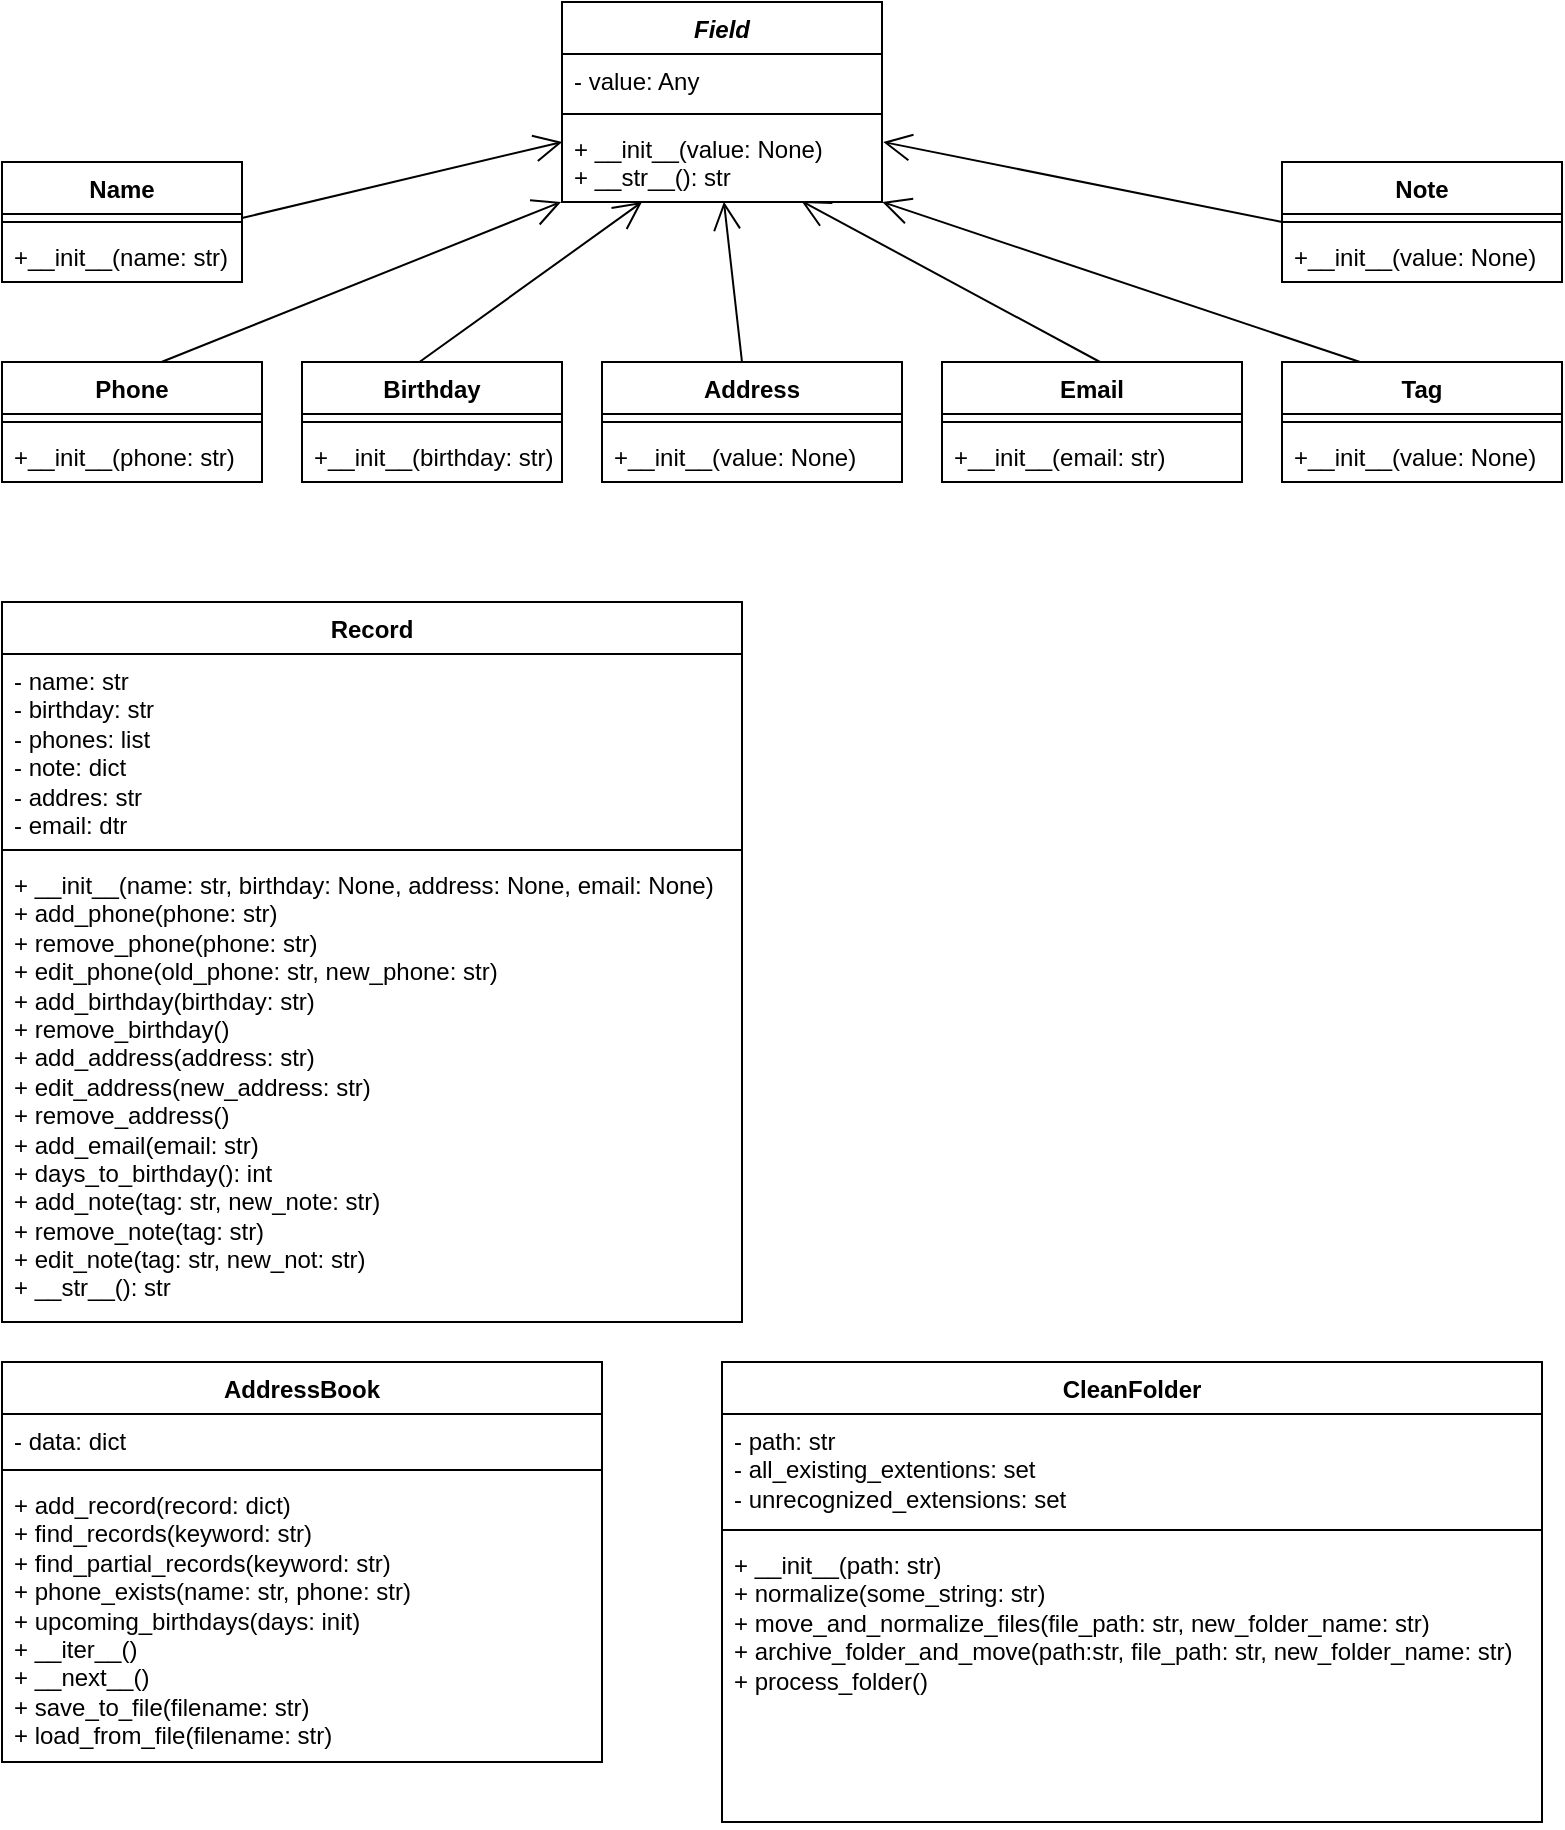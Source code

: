 <mxfile version="24.0.7" type="github">
  <diagram name="Page-1" id="c4acf3e9-155e-7222-9cf6-157b1a14988f">
    <mxGraphModel dx="1626" dy="751" grid="1" gridSize="10" guides="1" tooltips="1" connect="1" arrows="1" fold="1" page="1" pageScale="1" pageWidth="850" pageHeight="1100" background="none" math="0" shadow="0">
      <root>
        <mxCell id="0" />
        <mxCell id="1" parent="0" />
        <mxCell id="NBHjp8xVbYWv-o9BaZYt-9" value="&lt;i&gt;Field&lt;/i&gt;" style="swimlane;fontStyle=1;align=center;verticalAlign=top;childLayout=stackLayout;horizontal=1;startSize=26;horizontalStack=0;resizeParent=1;resizeParentMax=0;resizeLast=0;collapsible=1;marginBottom=0;whiteSpace=wrap;html=1;" parent="1" vertex="1">
          <mxGeometry x="320" y="60" width="160" height="100" as="geometry" />
        </mxCell>
        <mxCell id="NBHjp8xVbYWv-o9BaZYt-10" value="- value: Any" style="text;strokeColor=none;fillColor=none;align=left;verticalAlign=top;spacingLeft=4;spacingRight=4;overflow=hidden;rotatable=0;points=[[0,0.5],[1,0.5]];portConstraint=eastwest;whiteSpace=wrap;html=1;" parent="NBHjp8xVbYWv-o9BaZYt-9" vertex="1">
          <mxGeometry y="26" width="160" height="26" as="geometry" />
        </mxCell>
        <mxCell id="NBHjp8xVbYWv-o9BaZYt-11" value="" style="line;strokeWidth=1;fillColor=none;align=left;verticalAlign=middle;spacingTop=-1;spacingLeft=3;spacingRight=3;rotatable=0;labelPosition=right;points=[];portConstraint=eastwest;strokeColor=inherit;" parent="NBHjp8xVbYWv-o9BaZYt-9" vertex="1">
          <mxGeometry y="52" width="160" height="8" as="geometry" />
        </mxCell>
        <mxCell id="NBHjp8xVbYWv-o9BaZYt-12" value="+ __init__(value: None)&lt;div&gt;+ __str__(): str&lt;/div&gt;" style="text;strokeColor=none;fillColor=none;align=left;verticalAlign=top;spacingLeft=4;spacingRight=4;overflow=hidden;rotatable=0;points=[[0,0.5],[1,0.5]];portConstraint=eastwest;whiteSpace=wrap;html=1;" parent="NBHjp8xVbYWv-o9BaZYt-9" vertex="1">
          <mxGeometry y="60" width="160" height="40" as="geometry" />
        </mxCell>
        <mxCell id="NBHjp8xVbYWv-o9BaZYt-17" value="" style="endArrow=open;endFill=1;endSize=12;html=1;rounded=0;entryX=-0.003;entryY=0.999;entryDx=0;entryDy=0;entryPerimeter=0;" parent="1" target="NBHjp8xVbYWv-o9BaZYt-12" edge="1">
          <mxGeometry width="160" relative="1" as="geometry">
            <mxPoint x="119.74" y="240" as="sourcePoint" />
            <mxPoint x="119.5" y="160" as="targetPoint" />
          </mxGeometry>
        </mxCell>
        <mxCell id="NBHjp8xVbYWv-o9BaZYt-40" value="Name" style="swimlane;fontStyle=1;align=center;verticalAlign=top;childLayout=stackLayout;horizontal=1;startSize=26;horizontalStack=0;resizeParent=1;resizeParentMax=0;resizeLast=0;collapsible=1;marginBottom=0;whiteSpace=wrap;html=1;" parent="1" vertex="1">
          <mxGeometry x="40" y="140" width="120" height="60" as="geometry">
            <mxRectangle x="40" y="240" width="70" height="30" as="alternateBounds" />
          </mxGeometry>
        </mxCell>
        <mxCell id="NBHjp8xVbYWv-o9BaZYt-42" value="" style="line;strokeWidth=1;fillColor=none;align=left;verticalAlign=middle;spacingTop=-1;spacingLeft=3;spacingRight=3;rotatable=0;labelPosition=right;points=[];portConstraint=eastwest;strokeColor=inherit;" parent="NBHjp8xVbYWv-o9BaZYt-40" vertex="1">
          <mxGeometry y="26" width="120" height="8" as="geometry" />
        </mxCell>
        <mxCell id="NBHjp8xVbYWv-o9BaZYt-43" value="+__init__(name: str)" style="text;strokeColor=none;fillColor=none;align=left;verticalAlign=top;spacingLeft=4;spacingRight=4;overflow=hidden;rotatable=0;points=[[0,0.5],[1,0.5]];portConstraint=eastwest;whiteSpace=wrap;html=1;" parent="NBHjp8xVbYWv-o9BaZYt-40" vertex="1">
          <mxGeometry y="34" width="120" height="26" as="geometry" />
        </mxCell>
        <mxCell id="NBHjp8xVbYWv-o9BaZYt-48" value="Phone" style="swimlane;fontStyle=1;align=center;verticalAlign=top;childLayout=stackLayout;horizontal=1;startSize=26;horizontalStack=0;resizeParent=1;resizeParentMax=0;resizeLast=0;collapsible=1;marginBottom=0;whiteSpace=wrap;html=1;" parent="1" vertex="1">
          <mxGeometry x="40" y="240" width="130" height="60" as="geometry" />
        </mxCell>
        <mxCell id="NBHjp8xVbYWv-o9BaZYt-50" value="" style="line;strokeWidth=1;fillColor=none;align=left;verticalAlign=middle;spacingTop=-1;spacingLeft=3;spacingRight=3;rotatable=0;labelPosition=right;points=[];portConstraint=eastwest;strokeColor=inherit;" parent="NBHjp8xVbYWv-o9BaZYt-48" vertex="1">
          <mxGeometry y="26" width="130" height="8" as="geometry" />
        </mxCell>
        <mxCell id="NBHjp8xVbYWv-o9BaZYt-51" value="+__init__(phone: str)" style="text;strokeColor=none;fillColor=none;align=left;verticalAlign=top;spacingLeft=4;spacingRight=4;overflow=hidden;rotatable=0;points=[[0,0.5],[1,0.5]];portConstraint=eastwest;whiteSpace=wrap;html=1;" parent="NBHjp8xVbYWv-o9BaZYt-48" vertex="1">
          <mxGeometry y="34" width="130" height="26" as="geometry" />
        </mxCell>
        <mxCell id="NBHjp8xVbYWv-o9BaZYt-52" value="Birthday" style="swimlane;fontStyle=1;align=center;verticalAlign=top;childLayout=stackLayout;horizontal=1;startSize=26;horizontalStack=0;resizeParent=1;resizeParentMax=0;resizeLast=0;collapsible=1;marginBottom=0;whiteSpace=wrap;html=1;" parent="1" vertex="1">
          <mxGeometry x="190" y="240" width="130" height="60" as="geometry" />
        </mxCell>
        <mxCell id="NBHjp8xVbYWv-o9BaZYt-54" value="" style="line;strokeWidth=1;fillColor=none;align=left;verticalAlign=middle;spacingTop=-1;spacingLeft=3;spacingRight=3;rotatable=0;labelPosition=right;points=[];portConstraint=eastwest;strokeColor=inherit;" parent="NBHjp8xVbYWv-o9BaZYt-52" vertex="1">
          <mxGeometry y="26" width="130" height="8" as="geometry" />
        </mxCell>
        <mxCell id="NBHjp8xVbYWv-o9BaZYt-55" value="+__init__(birthday: str)" style="text;strokeColor=none;fillColor=none;align=left;verticalAlign=top;spacingLeft=4;spacingRight=4;overflow=hidden;rotatable=0;points=[[0,0.5],[1,0.5]];portConstraint=eastwest;whiteSpace=wrap;html=1;" parent="NBHjp8xVbYWv-o9BaZYt-52" vertex="1">
          <mxGeometry y="34" width="130" height="26" as="geometry" />
        </mxCell>
        <mxCell id="NBHjp8xVbYWv-o9BaZYt-57" value="Record" style="swimlane;fontStyle=1;align=center;verticalAlign=top;childLayout=stackLayout;horizontal=1;startSize=26;horizontalStack=0;resizeParent=1;resizeParentMax=0;resizeLast=0;collapsible=1;marginBottom=0;whiteSpace=wrap;html=1;" parent="1" vertex="1">
          <mxGeometry x="40" y="360" width="370" height="360" as="geometry" />
        </mxCell>
        <mxCell id="NBHjp8xVbYWv-o9BaZYt-58" value="- name: str&lt;div&gt;&lt;div&gt;- birthday: str&lt;/div&gt;&lt;/div&gt;&lt;div&gt;- phones: list&lt;/div&gt;&lt;div&gt;- note: dict&lt;/div&gt;&lt;div&gt;- addres: str&lt;/div&gt;&lt;div&gt;&lt;span style=&quot;background-color: initial;&quot;&gt;- email: dtr&lt;/span&gt;&lt;/div&gt;" style="text;strokeColor=none;fillColor=none;align=left;verticalAlign=top;spacingLeft=4;spacingRight=4;overflow=hidden;rotatable=0;points=[[0,0.5],[1,0.5]];portConstraint=eastwest;whiteSpace=wrap;html=1;" parent="NBHjp8xVbYWv-o9BaZYt-57" vertex="1">
          <mxGeometry y="26" width="370" height="94" as="geometry" />
        </mxCell>
        <mxCell id="NBHjp8xVbYWv-o9BaZYt-59" value="" style="line;strokeWidth=1;fillColor=none;align=left;verticalAlign=middle;spacingTop=-1;spacingLeft=3;spacingRight=3;rotatable=0;labelPosition=right;points=[];portConstraint=eastwest;strokeColor=inherit;" parent="NBHjp8xVbYWv-o9BaZYt-57" vertex="1">
          <mxGeometry y="120" width="370" height="8" as="geometry" />
        </mxCell>
        <mxCell id="NBHjp8xVbYWv-o9BaZYt-60" value="+ __init__(name: str, birthday: None, address: None, email: None)&lt;div&gt;+ add_phone(phone: str)&lt;/div&gt;&lt;div&gt;+ remove_phone&lt;span style=&quot;background-color: initial;&quot;&gt;(phone:&amp;nbsp;&lt;/span&gt;str&lt;span style=&quot;background-color: initial;&quot;&gt;)&lt;/span&gt;&lt;/div&gt;&lt;div&gt;&lt;span style=&quot;background-color: initial;&quot;&gt;+ edit_phone(old_phone: str&lt;/span&gt;&lt;span style=&quot;background-color: initial;&quot;&gt;, new_phone:&amp;nbsp;&lt;/span&gt;str&lt;span style=&quot;background-color: initial;&quot;&gt;)&lt;/span&gt;&lt;/div&gt;&lt;div&gt;&lt;span style=&quot;background-color: initial;&quot;&gt;+ add_birthday(birthday: str)&lt;/span&gt;&lt;/div&gt;&lt;div&gt;&lt;span style=&quot;background-color: initial;&quot;&gt;+ remove_birthday()&lt;/span&gt;&lt;/div&gt;&lt;div&gt;&lt;span style=&quot;background-color: initial;&quot;&gt;+ add_address(address: str)&lt;/span&gt;&lt;/div&gt;&lt;div&gt;&lt;span style=&quot;background-color: initial;&quot;&gt;+ edit_address(new_address: str)&lt;/span&gt;&lt;/div&gt;&lt;div&gt;&lt;span style=&quot;background-color: initial;&quot;&gt;+ remove_address()&lt;/span&gt;&lt;/div&gt;&lt;div&gt;&lt;span style=&quot;background-color: initial;&quot;&gt;+ add_email(email: str)&lt;/span&gt;&lt;/div&gt;&lt;div&gt;&lt;span style=&quot;background-color: initial;&quot;&gt;+ days_to_birthday(): int&lt;/span&gt;&lt;br&gt;&lt;/div&gt;&lt;div&gt;&lt;span style=&quot;background-color: initial;&quot;&gt;+ add_note(tag: str, new_note: str)&lt;/span&gt;&lt;/div&gt;&lt;div&gt;&lt;span style=&quot;background-color: initial;&quot;&gt;+ remove_note(tag: str)&lt;/span&gt;&lt;/div&gt;&lt;div&gt;&lt;span style=&quot;background-color: initial;&quot;&gt;+ edit_note(tag: str, new_not: str)&lt;/span&gt;&lt;/div&gt;&lt;div&gt;&lt;span style=&quot;background-color: initial;&quot;&gt;+ __str__(): str&lt;/span&gt;&lt;/div&gt;" style="text;strokeColor=none;fillColor=none;align=left;verticalAlign=top;spacingLeft=4;spacingRight=4;overflow=hidden;rotatable=0;points=[[0,0.5],[1,0.5]];portConstraint=eastwest;whiteSpace=wrap;html=1;" parent="NBHjp8xVbYWv-o9BaZYt-57" vertex="1">
          <mxGeometry y="128" width="370" height="232" as="geometry" />
        </mxCell>
        <mxCell id="NBHjp8xVbYWv-o9BaZYt-61" value="AddressBook" style="swimlane;fontStyle=1;align=center;verticalAlign=top;childLayout=stackLayout;horizontal=1;startSize=26;horizontalStack=0;resizeParent=1;resizeParentMax=0;resizeLast=0;collapsible=1;marginBottom=0;whiteSpace=wrap;html=1;" parent="1" vertex="1">
          <mxGeometry x="40" y="740" width="300" height="200" as="geometry" />
        </mxCell>
        <mxCell id="NBHjp8xVbYWv-o9BaZYt-62" value="- data: dict" style="text;strokeColor=none;fillColor=none;align=left;verticalAlign=top;spacingLeft=4;spacingRight=4;overflow=hidden;rotatable=0;points=[[0,0.5],[1,0.5]];portConstraint=eastwest;whiteSpace=wrap;html=1;" parent="NBHjp8xVbYWv-o9BaZYt-61" vertex="1">
          <mxGeometry y="26" width="300" height="24" as="geometry" />
        </mxCell>
        <mxCell id="NBHjp8xVbYWv-o9BaZYt-63" value="" style="line;strokeWidth=1;fillColor=none;align=left;verticalAlign=middle;spacingTop=-1;spacingLeft=3;spacingRight=3;rotatable=0;labelPosition=right;points=[];portConstraint=eastwest;strokeColor=inherit;" parent="NBHjp8xVbYWv-o9BaZYt-61" vertex="1">
          <mxGeometry y="50" width="300" height="8" as="geometry" />
        </mxCell>
        <mxCell id="NBHjp8xVbYWv-o9BaZYt-64" value="+ add_record(record: dict)&lt;div&gt;+ find_records(keyword: str)&lt;/div&gt;&lt;div&gt;+ find_partial_records(keyword: str)&lt;/div&gt;&lt;div&gt;+ phone_exists(name: str, phone: str)&lt;/div&gt;&lt;div&gt;+ upcoming_birthdays(days: init)&lt;/div&gt;&lt;div&gt;+ __iter__()&lt;/div&gt;&lt;div&gt;+ __next__()&lt;/div&gt;&lt;div&gt;+ save_to_file(filename: str)&lt;/div&gt;&lt;div&gt;+ load_from_file(filename: str)&lt;/div&gt;" style="text;strokeColor=none;fillColor=none;align=left;verticalAlign=top;spacingLeft=4;spacingRight=4;overflow=hidden;rotatable=0;points=[[0,0.5],[1,0.5]];portConstraint=eastwest;whiteSpace=wrap;html=1;" parent="NBHjp8xVbYWv-o9BaZYt-61" vertex="1">
          <mxGeometry y="58" width="300" height="142" as="geometry" />
        </mxCell>
        <mxCell id="NKfIfb6AsecimU8zRZBv-1" value="Address" style="swimlane;fontStyle=1;align=center;verticalAlign=top;childLayout=stackLayout;horizontal=1;startSize=26;horizontalStack=0;resizeParent=1;resizeParentMax=0;resizeLast=0;collapsible=1;marginBottom=0;whiteSpace=wrap;html=1;" parent="1" vertex="1">
          <mxGeometry x="340" y="240" width="150" height="60" as="geometry" />
        </mxCell>
        <mxCell id="NKfIfb6AsecimU8zRZBv-2" value="" style="line;strokeWidth=1;fillColor=none;align=left;verticalAlign=middle;spacingTop=-1;spacingLeft=3;spacingRight=3;rotatable=0;labelPosition=right;points=[];portConstraint=eastwest;strokeColor=inherit;" parent="NKfIfb6AsecimU8zRZBv-1" vertex="1">
          <mxGeometry y="26" width="150" height="8" as="geometry" />
        </mxCell>
        <mxCell id="NKfIfb6AsecimU8zRZBv-3" value="+__init__(value: None)" style="text;strokeColor=none;fillColor=none;align=left;verticalAlign=top;spacingLeft=4;spacingRight=4;overflow=hidden;rotatable=0;points=[[0,0.5],[1,0.5]];portConstraint=eastwest;whiteSpace=wrap;html=1;" parent="NKfIfb6AsecimU8zRZBv-1" vertex="1">
          <mxGeometry y="34" width="150" height="26" as="geometry" />
        </mxCell>
        <mxCell id="NKfIfb6AsecimU8zRZBv-4" value="Email" style="swimlane;fontStyle=1;align=center;verticalAlign=top;childLayout=stackLayout;horizontal=1;startSize=26;horizontalStack=0;resizeParent=1;resizeParentMax=0;resizeLast=0;collapsible=1;marginBottom=0;whiteSpace=wrap;html=1;" parent="1" vertex="1">
          <mxGeometry x="510" y="240" width="150" height="60" as="geometry" />
        </mxCell>
        <mxCell id="NKfIfb6AsecimU8zRZBv-5" value="" style="line;strokeWidth=1;fillColor=none;align=left;verticalAlign=middle;spacingTop=-1;spacingLeft=3;spacingRight=3;rotatable=0;labelPosition=right;points=[];portConstraint=eastwest;strokeColor=inherit;" parent="NKfIfb6AsecimU8zRZBv-4" vertex="1">
          <mxGeometry y="26" width="150" height="8" as="geometry" />
        </mxCell>
        <mxCell id="NKfIfb6AsecimU8zRZBv-6" value="+__init__(email: str)" style="text;strokeColor=none;fillColor=none;align=left;verticalAlign=top;spacingLeft=4;spacingRight=4;overflow=hidden;rotatable=0;points=[[0,0.5],[1,0.5]];portConstraint=eastwest;whiteSpace=wrap;html=1;" parent="NKfIfb6AsecimU8zRZBv-4" vertex="1">
          <mxGeometry y="34" width="150" height="26" as="geometry" />
        </mxCell>
        <mxCell id="NKfIfb6AsecimU8zRZBv-8" value="Tag" style="swimlane;fontStyle=1;align=center;verticalAlign=top;childLayout=stackLayout;horizontal=1;startSize=26;horizontalStack=0;resizeParent=1;resizeParentMax=0;resizeLast=0;collapsible=1;marginBottom=0;whiteSpace=wrap;html=1;" parent="1" vertex="1">
          <mxGeometry x="680" y="240" width="140" height="60" as="geometry" />
        </mxCell>
        <mxCell id="NKfIfb6AsecimU8zRZBv-9" value="" style="line;strokeWidth=1;fillColor=none;align=left;verticalAlign=middle;spacingTop=-1;spacingLeft=3;spacingRight=3;rotatable=0;labelPosition=right;points=[];portConstraint=eastwest;strokeColor=inherit;" parent="NKfIfb6AsecimU8zRZBv-8" vertex="1">
          <mxGeometry y="26" width="140" height="8" as="geometry" />
        </mxCell>
        <mxCell id="NKfIfb6AsecimU8zRZBv-10" value="+__init__(value: None)" style="text;strokeColor=none;fillColor=none;align=left;verticalAlign=top;spacingLeft=4;spacingRight=4;overflow=hidden;rotatable=0;points=[[0,0.5],[1,0.5]];portConstraint=eastwest;whiteSpace=wrap;html=1;" parent="NKfIfb6AsecimU8zRZBv-8" vertex="1">
          <mxGeometry y="34" width="140" height="26" as="geometry" />
        </mxCell>
        <mxCell id="NKfIfb6AsecimU8zRZBv-12" value="Note" style="swimlane;fontStyle=1;align=center;verticalAlign=top;childLayout=stackLayout;horizontal=1;startSize=26;horizontalStack=0;resizeParent=1;resizeParentMax=0;resizeLast=0;collapsible=1;marginBottom=0;whiteSpace=wrap;html=1;" parent="1" vertex="1">
          <mxGeometry x="680" y="140" width="140" height="60" as="geometry" />
        </mxCell>
        <mxCell id="NKfIfb6AsecimU8zRZBv-13" value="" style="line;strokeWidth=1;fillColor=none;align=left;verticalAlign=middle;spacingTop=-1;spacingLeft=3;spacingRight=3;rotatable=0;labelPosition=right;points=[];portConstraint=eastwest;strokeColor=inherit;" parent="NKfIfb6AsecimU8zRZBv-12" vertex="1">
          <mxGeometry y="26" width="140" height="8" as="geometry" />
        </mxCell>
        <mxCell id="NKfIfb6AsecimU8zRZBv-14" value="+__init__(value: None)" style="text;strokeColor=none;fillColor=none;align=left;verticalAlign=top;spacingLeft=4;spacingRight=4;overflow=hidden;rotatable=0;points=[[0,0.5],[1,0.5]];portConstraint=eastwest;whiteSpace=wrap;html=1;" parent="NKfIfb6AsecimU8zRZBv-12" vertex="1">
          <mxGeometry y="34" width="140" height="26" as="geometry" />
        </mxCell>
        <mxCell id="NKfIfb6AsecimU8zRZBv-15" value="" style="endArrow=open;endFill=1;endSize=12;html=1;rounded=0;exitX=0.453;exitY=-0.002;exitDx=0;exitDy=0;exitPerimeter=0;" parent="1" source="NBHjp8xVbYWv-o9BaZYt-52" edge="1">
          <mxGeometry width="160" relative="1" as="geometry">
            <mxPoint x="250" y="238" as="sourcePoint" />
            <mxPoint x="360" y="160" as="targetPoint" />
          </mxGeometry>
        </mxCell>
        <mxCell id="NKfIfb6AsecimU8zRZBv-16" value="" style="endArrow=open;endFill=1;endSize=12;html=1;rounded=0;entryX=0.506;entryY=0.997;entryDx=0;entryDy=0;entryPerimeter=0;" parent="1" target="NBHjp8xVbYWv-o9BaZYt-12" edge="1">
          <mxGeometry width="160" relative="1" as="geometry">
            <mxPoint x="410" y="240" as="sourcePoint" />
            <mxPoint x="523" y="166" as="targetPoint" />
          </mxGeometry>
        </mxCell>
        <mxCell id="NKfIfb6AsecimU8zRZBv-17" value="" style="endArrow=open;endFill=1;endSize=12;html=1;rounded=0;entryX=0.001;entryY=0.249;entryDx=0;entryDy=0;entryPerimeter=0;" parent="1" target="NBHjp8xVbYWv-o9BaZYt-12" edge="1">
          <mxGeometry width="160" relative="1" as="geometry">
            <mxPoint x="160" y="168" as="sourcePoint" />
            <mxPoint x="356.26" y="90" as="targetPoint" />
          </mxGeometry>
        </mxCell>
        <mxCell id="NKfIfb6AsecimU8zRZBv-18" value="" style="endArrow=open;endFill=1;endSize=12;html=1;rounded=0;entryX=0.748;entryY=0.987;entryDx=0;entryDy=0;entryPerimeter=0;" parent="1" target="NBHjp8xVbYWv-o9BaZYt-12" edge="1">
          <mxGeometry width="160" relative="1" as="geometry">
            <mxPoint x="589" y="240" as="sourcePoint" />
            <mxPoint x="580" y="160" as="targetPoint" />
          </mxGeometry>
        </mxCell>
        <mxCell id="NKfIfb6AsecimU8zRZBv-19" value="" style="endArrow=open;endFill=1;endSize=12;html=1;rounded=0;entryX=1.001;entryY=1;entryDx=0;entryDy=0;entryPerimeter=0;" parent="1" target="NBHjp8xVbYWv-o9BaZYt-12" edge="1">
          <mxGeometry width="160" relative="1" as="geometry">
            <mxPoint x="719" y="240" as="sourcePoint" />
            <mxPoint x="710" y="160" as="targetPoint" />
          </mxGeometry>
        </mxCell>
        <mxCell id="NKfIfb6AsecimU8zRZBv-20" value="" style="endArrow=open;endFill=1;endSize=12;html=1;rounded=0;entryX=1.004;entryY=0.25;entryDx=0;entryDy=0;entryPerimeter=0;" parent="1" target="NBHjp8xVbYWv-o9BaZYt-12" edge="1">
          <mxGeometry width="160" relative="1" as="geometry">
            <mxPoint x="680" y="170" as="sourcePoint" />
            <mxPoint x="671" y="90" as="targetPoint" />
          </mxGeometry>
        </mxCell>
        <mxCell id="w7kFkpmQ4zuxw926lztf-1" value="CleanFolder" style="swimlane;fontStyle=1;align=center;verticalAlign=top;childLayout=stackLayout;horizontal=1;startSize=26;horizontalStack=0;resizeParent=1;resizeParentMax=0;resizeLast=0;collapsible=1;marginBottom=0;whiteSpace=wrap;html=1;" vertex="1" parent="1">
          <mxGeometry x="400" y="740" width="410" height="230" as="geometry" />
        </mxCell>
        <mxCell id="w7kFkpmQ4zuxw926lztf-2" value="- path: str&lt;div&gt;- all_existing_extentions: set&lt;/div&gt;&lt;div&gt;- unrecognized_extensions: set&lt;/div&gt;" style="text;strokeColor=none;fillColor=none;align=left;verticalAlign=top;spacingLeft=4;spacingRight=4;overflow=hidden;rotatable=0;points=[[0,0.5],[1,0.5]];portConstraint=eastwest;whiteSpace=wrap;html=1;" vertex="1" parent="w7kFkpmQ4zuxw926lztf-1">
          <mxGeometry y="26" width="410" height="54" as="geometry" />
        </mxCell>
        <mxCell id="w7kFkpmQ4zuxw926lztf-3" value="" style="line;strokeWidth=1;fillColor=none;align=left;verticalAlign=middle;spacingTop=-1;spacingLeft=3;spacingRight=3;rotatable=0;labelPosition=right;points=[];portConstraint=eastwest;strokeColor=inherit;" vertex="1" parent="w7kFkpmQ4zuxw926lztf-1">
          <mxGeometry y="80" width="410" height="8" as="geometry" />
        </mxCell>
        <mxCell id="w7kFkpmQ4zuxw926lztf-4" value="+ __init__(path: str)&lt;div&gt;+ normalize(some_string: str)&lt;br&gt;&lt;/div&gt;&lt;div&gt;+ move_and_normalize_files(file_path: str, new_folder_name: str)&lt;/div&gt;&lt;div&gt;+ archive_folder_and_move(path:str,&amp;nbsp;&lt;span style=&quot;background-color: initial;&quot;&gt;file_path: str, new_folder_name: str)&lt;/span&gt;&lt;/div&gt;&lt;div&gt;&lt;span style=&quot;background-color: initial;&quot;&gt;+ process_folder()&lt;/span&gt;&lt;/div&gt;" style="text;strokeColor=none;fillColor=none;align=left;verticalAlign=top;spacingLeft=4;spacingRight=4;overflow=hidden;rotatable=0;points=[[0,0.5],[1,0.5]];portConstraint=eastwest;whiteSpace=wrap;html=1;" vertex="1" parent="w7kFkpmQ4zuxw926lztf-1">
          <mxGeometry y="88" width="410" height="142" as="geometry" />
        </mxCell>
      </root>
    </mxGraphModel>
  </diagram>
</mxfile>

